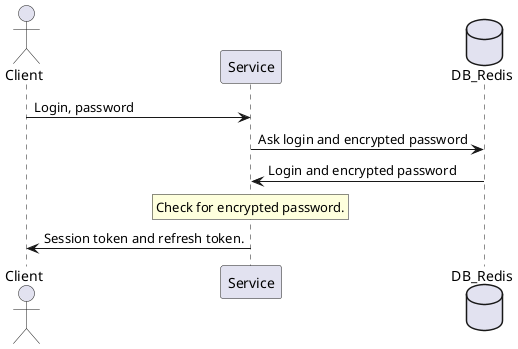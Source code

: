 @startuml
actor Client
Client -> Service: Login, password
database DB_Redis
Service -> DB_Redis: Ask login and encrypted password
DB_Redis -> Service: Login and encrypted password
rnote over Service: Check for encrypted password.
Service -> Client: Session token and refresh token.
@enduml
